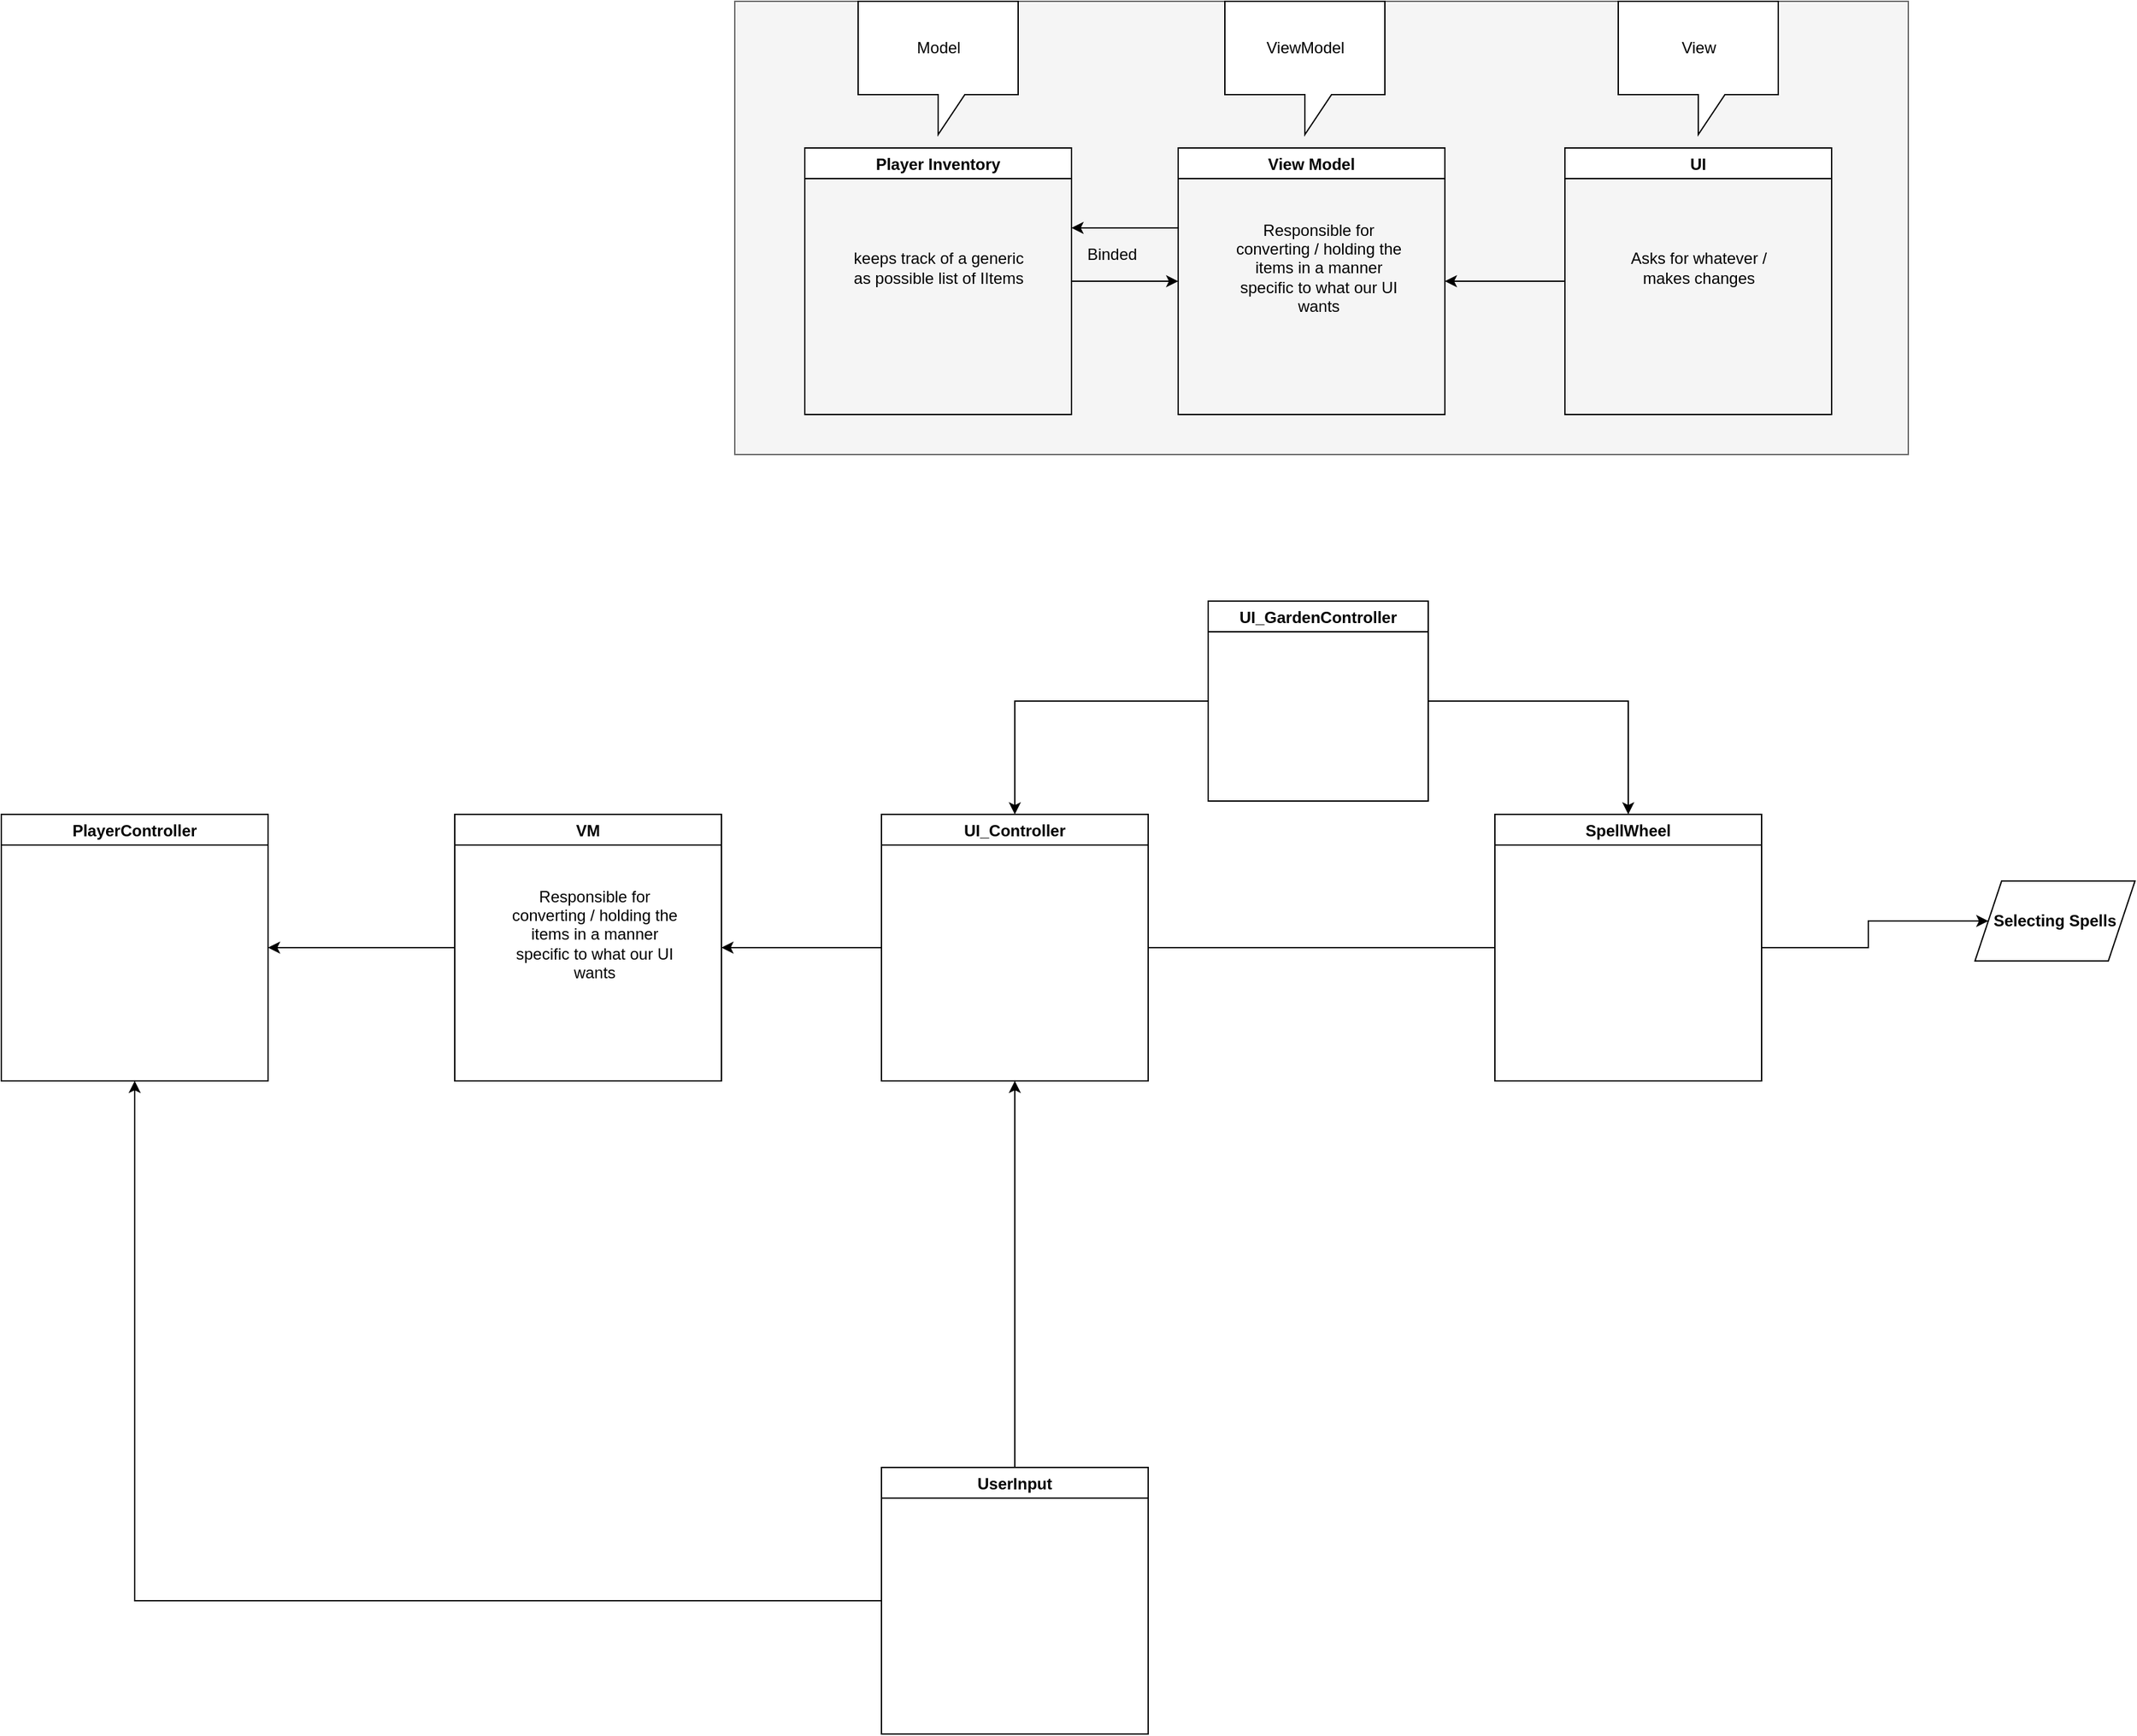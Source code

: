 <mxfile version="14.6.13" type="device"><diagram id="LRSAbpg38dSixlW3xSzT" name="Page-1"><mxGraphModel dx="2406" dy="1079" grid="1" gridSize="10" guides="1" tooltips="1" connect="1" arrows="1" fold="1" page="1" pageScale="1" pageWidth="850" pageHeight="1100" math="0" shadow="0"><root><mxCell id="0"/><mxCell id="1" parent="0"/><mxCell id="g8SZj0BhUHjV1lrzv2HA-33" value="" style="rounded=0;whiteSpace=wrap;html=1;fillColor=#f5f5f5;strokeColor=#666666;fontColor=#333333;" parent="1" vertex="1"><mxGeometry x="70" y="70" width="880" height="340" as="geometry"/></mxCell><mxCell id="g8SZj0BhUHjV1lrzv2HA-8" style="edgeStyle=orthogonalEdgeStyle;rounded=0;orthogonalLoop=1;jettySize=auto;html=1;entryX=0;entryY=0.5;entryDx=0;entryDy=0;" parent="1" source="g8SZj0BhUHjV1lrzv2HA-1" target="g8SZj0BhUHjV1lrzv2HA-2" edge="1"><mxGeometry relative="1" as="geometry"/></mxCell><mxCell id="g8SZj0BhUHjV1lrzv2HA-1" value="Player Inventory" style="swimlane;" parent="1" vertex="1"><mxGeometry x="122.5" y="180" width="200" height="200" as="geometry"/></mxCell><mxCell id="g8SZj0BhUHjV1lrzv2HA-11" value="keeps track of a generic as possible list of IItems" style="text;html=1;strokeColor=none;fillColor=none;align=center;verticalAlign=middle;whiteSpace=wrap;rounded=0;" parent="g8SZj0BhUHjV1lrzv2HA-1" vertex="1"><mxGeometry x="30" y="50" width="140" height="80" as="geometry"/></mxCell><mxCell id="g8SZj0BhUHjV1lrzv2HA-7" style="edgeStyle=orthogonalEdgeStyle;rounded=0;orthogonalLoop=1;jettySize=auto;html=1;" parent="1" source="g8SZj0BhUHjV1lrzv2HA-2" edge="1"><mxGeometry relative="1" as="geometry"><mxPoint x="322.5" y="240" as="targetPoint"/><Array as="points"><mxPoint x="372.5" y="240"/><mxPoint x="372.5" y="240"/></Array></mxGeometry></mxCell><mxCell id="g8SZj0BhUHjV1lrzv2HA-2" value="View Model" style="swimlane;" parent="1" vertex="1"><mxGeometry x="402.5" y="180" width="200" height="200" as="geometry"/></mxCell><mxCell id="g8SZj0BhUHjV1lrzv2HA-12" value="Responsible for converting / holding the items in a manner specific to what our UI wants" style="text;html=1;strokeColor=none;fillColor=none;align=center;verticalAlign=middle;whiteSpace=wrap;rounded=0;" parent="g8SZj0BhUHjV1lrzv2HA-2" vertex="1"><mxGeometry x="35" y="50" width="140" height="80" as="geometry"/></mxCell><mxCell id="g8SZj0BhUHjV1lrzv2HA-10" style="edgeStyle=orthogonalEdgeStyle;rounded=0;orthogonalLoop=1;jettySize=auto;html=1;entryX=1;entryY=0.5;entryDx=0;entryDy=0;" parent="1" source="g8SZj0BhUHjV1lrzv2HA-3" target="g8SZj0BhUHjV1lrzv2HA-2" edge="1"><mxGeometry relative="1" as="geometry"/></mxCell><mxCell id="g8SZj0BhUHjV1lrzv2HA-3" value="UI" style="swimlane;startSize=23;" parent="1" vertex="1"><mxGeometry x="692.5" y="180" width="200" height="200" as="geometry"/></mxCell><mxCell id="g8SZj0BhUHjV1lrzv2HA-13" value="Asks for whatever / makes changes" style="text;html=1;strokeColor=none;fillColor=none;align=center;verticalAlign=middle;whiteSpace=wrap;rounded=0;" parent="g8SZj0BhUHjV1lrzv2HA-3" vertex="1"><mxGeometry x="30" y="50" width="140" height="80" as="geometry"/></mxCell><mxCell id="g8SZj0BhUHjV1lrzv2HA-4" value="Model" style="shape=callout;whiteSpace=wrap;html=1;perimeter=calloutPerimeter;" parent="1" vertex="1"><mxGeometry x="162.5" y="70" width="120" height="100" as="geometry"/></mxCell><mxCell id="g8SZj0BhUHjV1lrzv2HA-5" value="ViewModel" style="shape=callout;whiteSpace=wrap;html=1;perimeter=calloutPerimeter;" parent="1" vertex="1"><mxGeometry x="437.5" y="70" width="120" height="100" as="geometry"/></mxCell><mxCell id="g8SZj0BhUHjV1lrzv2HA-6" value="View" style="shape=callout;whiteSpace=wrap;html=1;perimeter=calloutPerimeter;" parent="1" vertex="1"><mxGeometry x="732.5" y="70" width="120" height="100" as="geometry"/></mxCell><mxCell id="g8SZj0BhUHjV1lrzv2HA-9" value="Binded" style="text;html=1;strokeColor=none;fillColor=none;align=center;verticalAlign=middle;whiteSpace=wrap;rounded=0;" parent="1" vertex="1"><mxGeometry x="332.5" y="250" width="40" height="20" as="geometry"/></mxCell><mxCell id="g8SZj0BhUHjV1lrzv2HA-22" style="edgeStyle=orthogonalEdgeStyle;rounded=0;orthogonalLoop=1;jettySize=auto;html=1;entryX=0;entryY=0.5;entryDx=0;entryDy=0;endArrow=none;endFill=0;" parent="1" source="g8SZj0BhUHjV1lrzv2HA-14" target="g8SZj0BhUHjV1lrzv2HA-17" edge="1"><mxGeometry relative="1" as="geometry"/></mxCell><mxCell id="g8SZj0BhUHjV1lrzv2HA-23" style="edgeStyle=orthogonalEdgeStyle;rounded=0;orthogonalLoop=1;jettySize=auto;html=1;entryX=1;entryY=0.5;entryDx=0;entryDy=0;endArrow=classic;endFill=1;" parent="1" source="g8SZj0BhUHjV1lrzv2HA-14" target="g8SZj0BhUHjV1lrzv2HA-15" edge="1"><mxGeometry relative="1" as="geometry"/></mxCell><mxCell id="g8SZj0BhUHjV1lrzv2HA-14" value="UI_Controller" style="swimlane;" parent="1" vertex="1"><mxGeometry x="180" y="680" width="200" height="200" as="geometry"/></mxCell><mxCell id="g8SZj0BhUHjV1lrzv2HA-26" style="edgeStyle=orthogonalEdgeStyle;rounded=0;orthogonalLoop=1;jettySize=auto;html=1;endArrow=classic;endFill=1;" parent="1" source="g8SZj0BhUHjV1lrzv2HA-15" target="g8SZj0BhUHjV1lrzv2HA-24" edge="1"><mxGeometry relative="1" as="geometry"/></mxCell><mxCell id="g8SZj0BhUHjV1lrzv2HA-15" value="VM" style="swimlane;" parent="1" vertex="1"><mxGeometry x="-140" y="680" width="200" height="200" as="geometry"/></mxCell><mxCell id="g8SZj0BhUHjV1lrzv2HA-16" value="Responsible for converting / holding the items in a manner specific to what our UI wants" style="text;html=1;strokeColor=none;fillColor=none;align=center;verticalAlign=middle;whiteSpace=wrap;rounded=0;" parent="g8SZj0BhUHjV1lrzv2HA-15" vertex="1"><mxGeometry x="35" y="50" width="140" height="80" as="geometry"/></mxCell><mxCell id="g8SZj0BhUHjV1lrzv2HA-29" style="edgeStyle=orthogonalEdgeStyle;rounded=0;orthogonalLoop=1;jettySize=auto;html=1;endArrow=classic;endFill=1;" parent="1" source="g8SZj0BhUHjV1lrzv2HA-17" target="g8SZj0BhUHjV1lrzv2HA-27" edge="1"><mxGeometry relative="1" as="geometry"/></mxCell><mxCell id="g8SZj0BhUHjV1lrzv2HA-17" value="SpellWheel" style="swimlane;startSize=23;" parent="1" vertex="1"><mxGeometry x="640" y="680" width="200" height="200" as="geometry"/></mxCell><mxCell id="g8SZj0BhUHjV1lrzv2HA-20" style="edgeStyle=orthogonalEdgeStyle;rounded=0;orthogonalLoop=1;jettySize=auto;html=1;entryX=0.5;entryY=0;entryDx=0;entryDy=0;" parent="1" source="g8SZj0BhUHjV1lrzv2HA-19" target="g8SZj0BhUHjV1lrzv2HA-17" edge="1"><mxGeometry relative="1" as="geometry"/></mxCell><mxCell id="g8SZj0BhUHjV1lrzv2HA-21" style="edgeStyle=orthogonalEdgeStyle;rounded=0;orthogonalLoop=1;jettySize=auto;html=1;entryX=0.5;entryY=0;entryDx=0;entryDy=0;" parent="1" source="g8SZj0BhUHjV1lrzv2HA-19" target="g8SZj0BhUHjV1lrzv2HA-14" edge="1"><mxGeometry relative="1" as="geometry"/></mxCell><mxCell id="g8SZj0BhUHjV1lrzv2HA-19" value="UI_GardenController" style="swimlane;" parent="1" vertex="1"><mxGeometry x="425" y="520" width="165" height="150" as="geometry"/></mxCell><mxCell id="g8SZj0BhUHjV1lrzv2HA-24" value="PlayerController" style="swimlane;" parent="1" vertex="1"><mxGeometry x="-480" y="680" width="200" height="200" as="geometry"/></mxCell><mxCell id="g8SZj0BhUHjV1lrzv2HA-27" value="&lt;span style=&quot;font-weight: 700&quot;&gt;Selecting Spells&lt;/span&gt;" style="shape=parallelogram;perimeter=parallelogramPerimeter;whiteSpace=wrap;html=1;fixedSize=1;" parent="1" vertex="1"><mxGeometry x="1000" y="730" width="120" height="60" as="geometry"/></mxCell><mxCell id="g8SZj0BhUHjV1lrzv2HA-31" style="edgeStyle=orthogonalEdgeStyle;rounded=0;orthogonalLoop=1;jettySize=auto;html=1;entryX=0.5;entryY=1;entryDx=0;entryDy=0;endArrow=classic;endFill=1;" parent="1" source="g8SZj0BhUHjV1lrzv2HA-30" target="g8SZj0BhUHjV1lrzv2HA-14" edge="1"><mxGeometry relative="1" as="geometry"/></mxCell><mxCell id="g8SZj0BhUHjV1lrzv2HA-32" style="edgeStyle=orthogonalEdgeStyle;rounded=0;orthogonalLoop=1;jettySize=auto;html=1;entryX=0.5;entryY=1;entryDx=0;entryDy=0;endArrow=classic;endFill=1;" parent="1" source="g8SZj0BhUHjV1lrzv2HA-30" target="g8SZj0BhUHjV1lrzv2HA-24" edge="1"><mxGeometry relative="1" as="geometry"/></mxCell><mxCell id="g8SZj0BhUHjV1lrzv2HA-30" value="UserInput" style="swimlane;" parent="1" vertex="1"><mxGeometry x="180" y="1170" width="200" height="200" as="geometry"/></mxCell></root></mxGraphModel></diagram></mxfile>